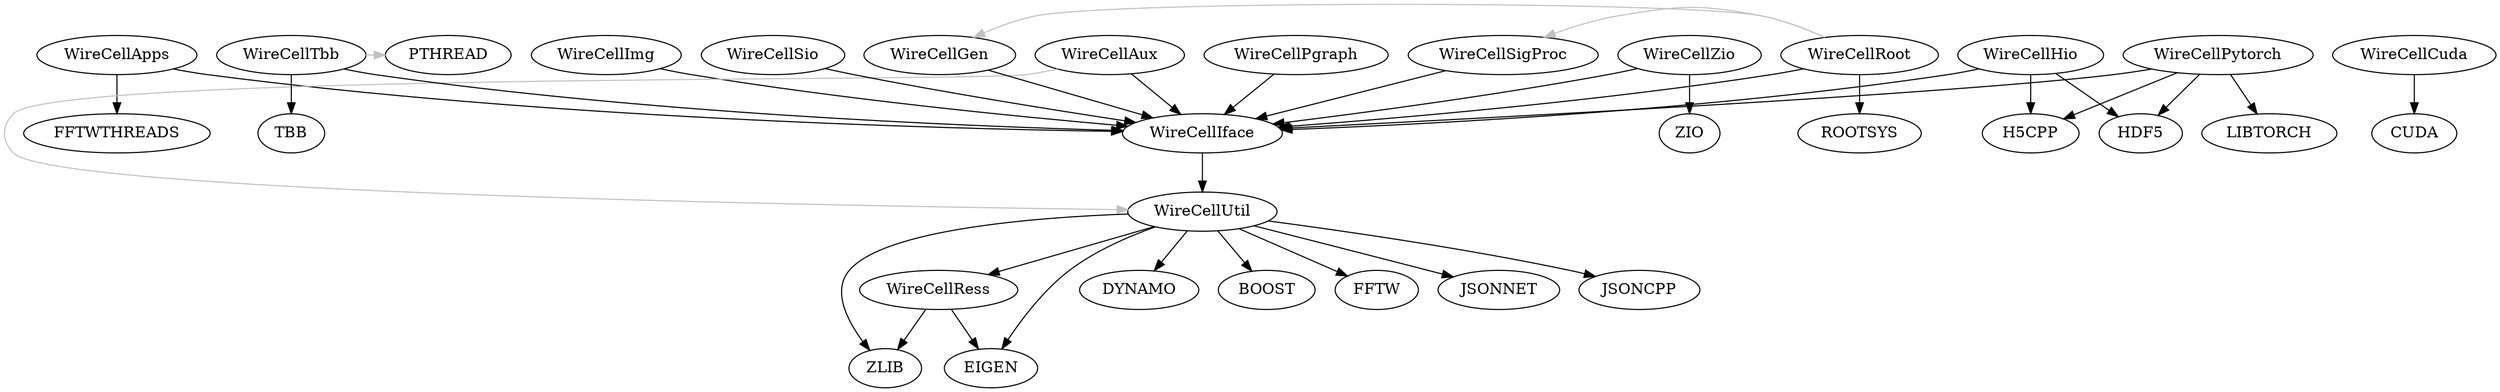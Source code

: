 digraph deps {
	"WireCellPgraph";
	"WireCellApps";
	"WireCellSigProc";
	"WireCellImg";
	"WireCellAux";
	"WireCellTbb";
	"WireCellCuda";
	"WireCellZio";
	"WireCellPytorch";
	"WireCellSio";
	"WireCellRess";
	"WireCellIface";
	"WireCellRoot";
	"WireCellGen";
	"WireCellHio";
	"WireCellUtil";
	"WireCellPytorch" -> "HDF5"[color="black"];
	"WireCellApps" -> "FFTWTHREADS"[color="black"];
	"WireCellRess" -> "ZLIB"[color="black"];
	"WireCellUtil" -> "DYNAMO"[color="black"];
	"WireCellAux" -> "WireCellIface"[color="black"];
	"WireCellUtil" -> "BOOST"[color="black"];
	"WireCellUtil" -> "ZLIB"[color="black"];
	"WireCellHio" -> "H5CPP"[color="black"];
	"WireCellPgraph" -> "WireCellIface"[color="black"];
	"WireCellHio" -> "HDF5"[color="black"];
	"WireCellAux" -> "WireCellUtil"[color="gray",constraint=false];
	"WireCellZio" -> "WireCellIface"[color="black"];
	"WireCellSigProc" -> "WireCellIface"[color="black"];
	"WireCellTbb" -> "WireCellIface"[color="black"];
	"WireCellGen" -> "WireCellIface"[color="black"];
	"WireCellZio" -> "ZIO"[color="black"];
	"WireCellRoot" -> "WireCellIface"[color="black"];
	"WireCellImg" -> "WireCellIface"[color="black"];
	"WireCellUtil" -> "EIGEN"[color="black"];
	"WireCellRoot" -> "ROOTSYS"[color="black"];
	"WireCellUtil" -> "WireCellRess"[color="black"];
	"WireCellCuda" -> "CUDA"[color="black"];
	"WireCellRoot" -> "WireCellSigProc"[color="gray",constraint=false];
	"WireCellTbb" -> "PTHREAD"[color="gray",constraint=false];
	"WireCellPytorch" -> "H5CPP"[color="black"];
	"WireCellRoot" -> "WireCellGen"[color="gray",constraint=false];
	"WireCellUtil" -> "FFTW"[color="black"];
	"WireCellHio" -> "WireCellIface"[color="black"];
	"WireCellSio" -> "WireCellIface"[color="black"];
	"WireCellPytorch" -> "WireCellIface"[color="black"];
	"WireCellPytorch" -> "LIBTORCH"[color="black"];
	"WireCellUtil" -> "JSONNET"[color="black"];
	"WireCellRess" -> "EIGEN"[color="black"];
	"WireCellIface" -> "WireCellUtil"[color="black"];
	"WireCellTbb" -> "TBB"[color="black"];
	"WireCellApps" -> "WireCellIface"[color="black"];
	"WireCellUtil" -> "JSONCPP"[color="black"];
}